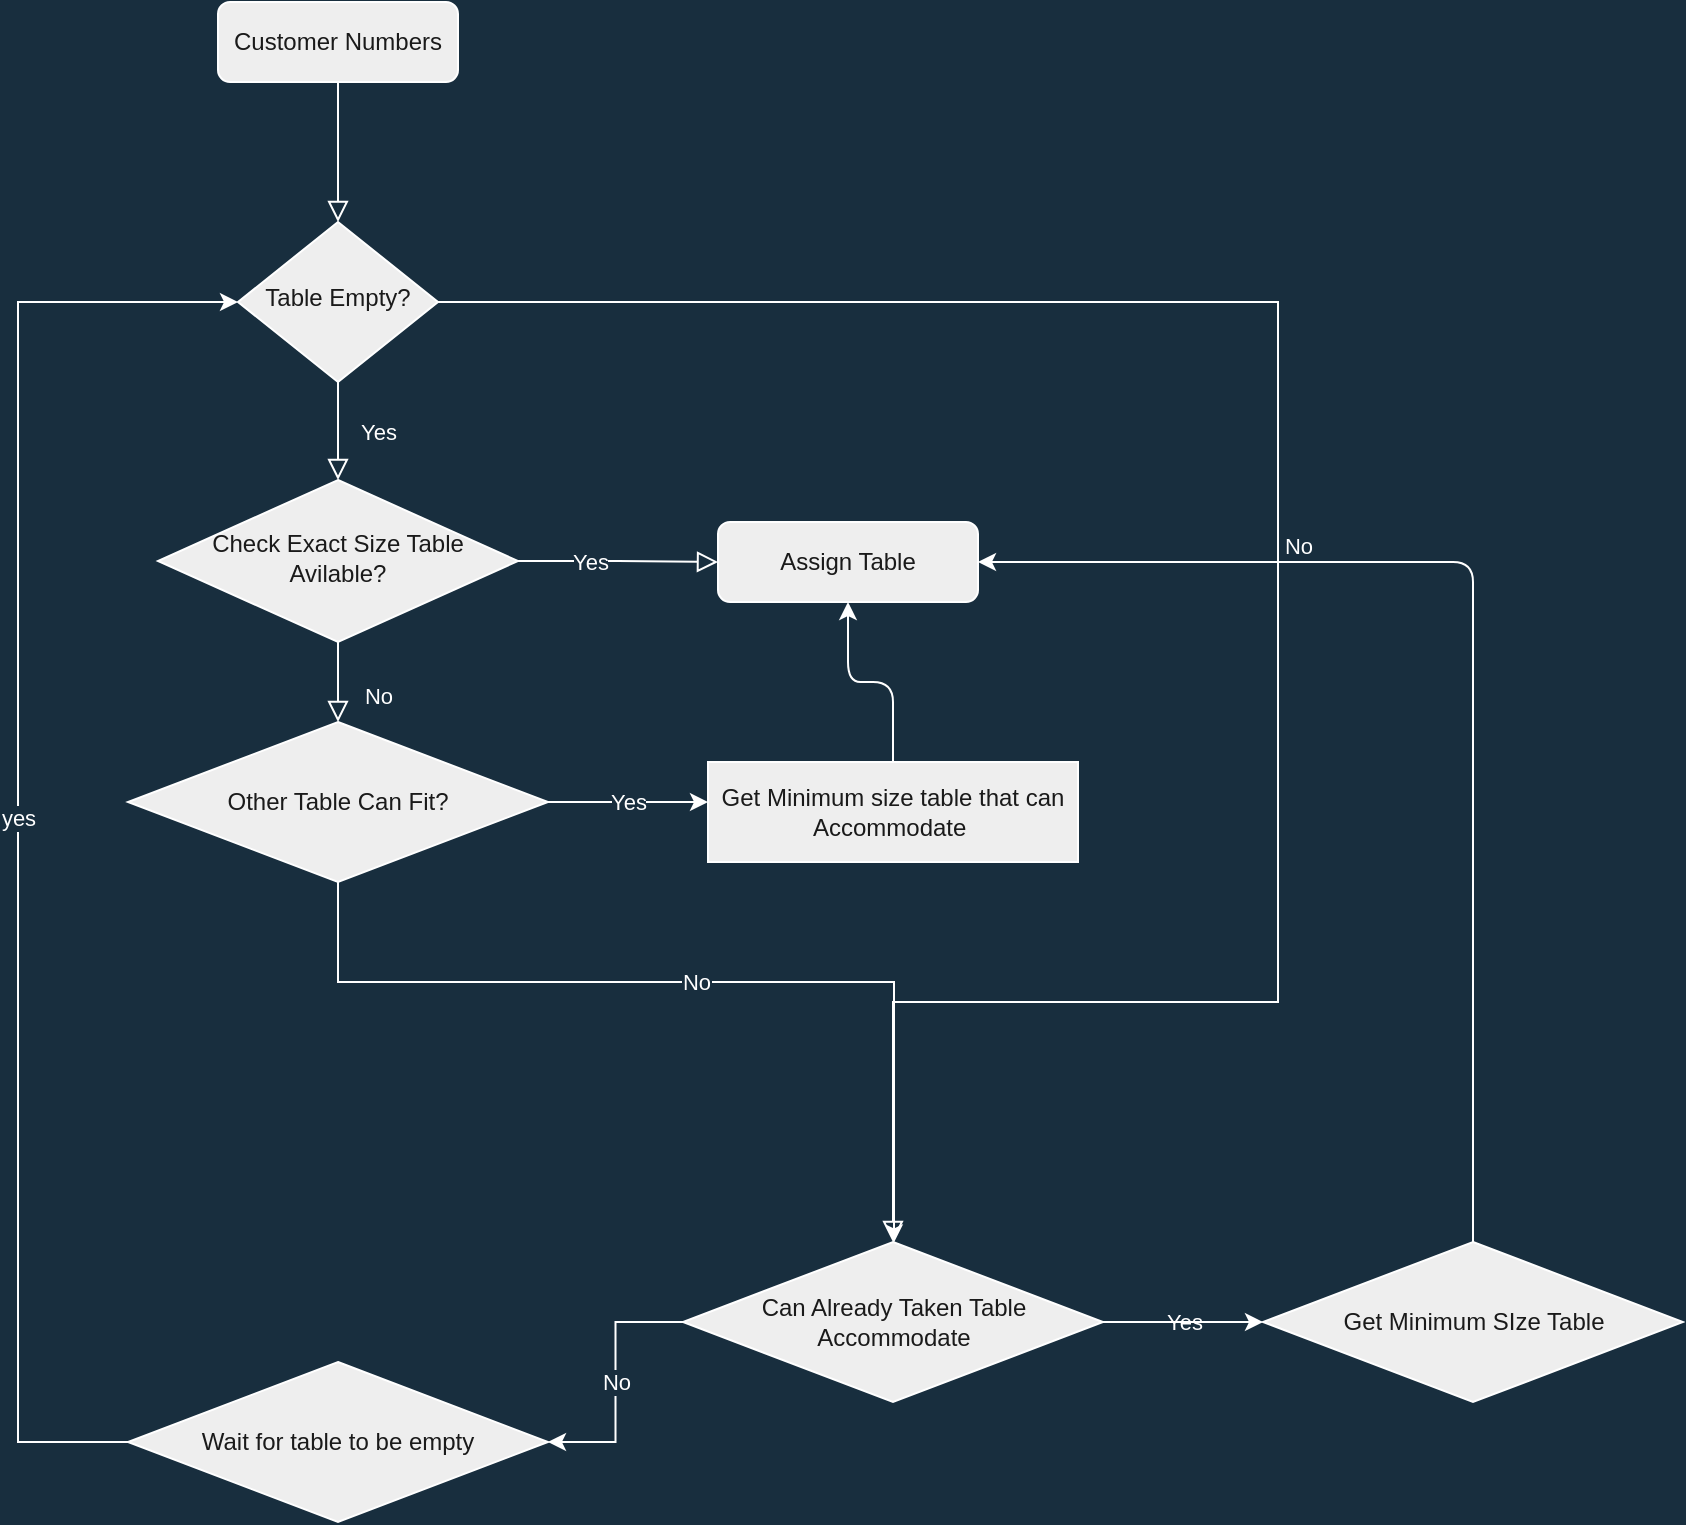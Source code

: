 <mxfile version="14.7.2" type="github">
  <diagram id="C5RBs43oDa-KdzZeNtuy" name="Page-1">
    <mxGraphModel dx="1102" dy="614" grid="1" gridSize="10" guides="1" tooltips="1" connect="1" arrows="1" fold="1" page="1" pageScale="1" pageWidth="827" pageHeight="1169" background="#182E3E" math="0" shadow="0">
      <root>
        <mxCell id="WIyWlLk6GJQsqaUBKTNV-0" />
        <mxCell id="WIyWlLk6GJQsqaUBKTNV-1" parent="WIyWlLk6GJQsqaUBKTNV-0" />
        <mxCell id="WIyWlLk6GJQsqaUBKTNV-2" value="" style="rounded=0;html=1;jettySize=auto;orthogonalLoop=1;fontSize=11;endArrow=block;endFill=0;endSize=8;strokeWidth=1;shadow=0;labelBackgroundColor=none;edgeStyle=orthogonalEdgeStyle;strokeColor=#FFFFFF;fontColor=#FFFFFF;" parent="WIyWlLk6GJQsqaUBKTNV-1" source="WIyWlLk6GJQsqaUBKTNV-3" target="WIyWlLk6GJQsqaUBKTNV-6" edge="1">
          <mxGeometry relative="1" as="geometry" />
        </mxCell>
        <mxCell id="WIyWlLk6GJQsqaUBKTNV-3" value="Customer Numbers" style="rounded=1;whiteSpace=wrap;html=1;fontSize=12;glass=0;strokeWidth=1;shadow=0;fillColor=#EEEEEE;strokeColor=#FFFFFF;fontColor=#1A1A1A;" parent="WIyWlLk6GJQsqaUBKTNV-1" vertex="1">
          <mxGeometry x="140" y="50" width="120" height="40" as="geometry" />
        </mxCell>
        <mxCell id="WIyWlLk6GJQsqaUBKTNV-4" value="Yes" style="rounded=0;html=1;jettySize=auto;orthogonalLoop=1;fontSize=11;endArrow=block;endFill=0;endSize=8;strokeWidth=1;shadow=0;labelBackgroundColor=none;edgeStyle=orthogonalEdgeStyle;strokeColor=#FFFFFF;fontColor=#FFFFFF;" parent="WIyWlLk6GJQsqaUBKTNV-1" source="WIyWlLk6GJQsqaUBKTNV-6" target="WIyWlLk6GJQsqaUBKTNV-10" edge="1">
          <mxGeometry y="20" relative="1" as="geometry">
            <mxPoint as="offset" />
          </mxGeometry>
        </mxCell>
        <mxCell id="WIyWlLk6GJQsqaUBKTNV-5" value="No" style="edgeStyle=orthogonalEdgeStyle;rounded=0;html=1;jettySize=auto;orthogonalLoop=1;fontSize=11;endArrow=block;endFill=0;endSize=8;strokeWidth=1;shadow=0;labelBackgroundColor=none;entryX=0.5;entryY=0;entryDx=0;entryDy=0;strokeColor=#FFFFFF;fontColor=#FFFFFF;" parent="WIyWlLk6GJQsqaUBKTNV-1" source="WIyWlLk6GJQsqaUBKTNV-6" target="Awyrh-yE1JApTF-Jiwux-7" edge="1">
          <mxGeometry y="10" relative="1" as="geometry">
            <mxPoint as="offset" />
            <mxPoint x="660" y="200" as="targetPoint" />
            <Array as="points">
              <mxPoint x="670" y="200" />
              <mxPoint x="670" y="550" />
            </Array>
          </mxGeometry>
        </mxCell>
        <mxCell id="WIyWlLk6GJQsqaUBKTNV-6" value="Table Empty?" style="rhombus;whiteSpace=wrap;html=1;shadow=0;fontFamily=Helvetica;fontSize=12;align=center;strokeWidth=1;spacing=6;spacingTop=-4;fillColor=#EEEEEE;strokeColor=#FFFFFF;fontColor=#1A1A1A;" parent="WIyWlLk6GJQsqaUBKTNV-1" vertex="1">
          <mxGeometry x="150" y="160" width="100" height="80" as="geometry" />
        </mxCell>
        <mxCell id="WIyWlLk6GJQsqaUBKTNV-8" value="No" style="rounded=0;html=1;jettySize=auto;orthogonalLoop=1;fontSize=11;endArrow=block;endFill=0;endSize=8;strokeWidth=1;shadow=0;labelBackgroundColor=none;edgeStyle=orthogonalEdgeStyle;strokeColor=#FFFFFF;fontColor=#FFFFFF;" parent="WIyWlLk6GJQsqaUBKTNV-1" source="WIyWlLk6GJQsqaUBKTNV-10" target="Awyrh-yE1JApTF-Jiwux-4" edge="1">
          <mxGeometry x="0.333" y="20" relative="1" as="geometry">
            <mxPoint as="offset" />
            <mxPoint x="200" y="460" as="targetPoint" />
            <Array as="points">
              <mxPoint x="200" y="410" />
              <mxPoint x="200" y="410" />
            </Array>
          </mxGeometry>
        </mxCell>
        <mxCell id="WIyWlLk6GJQsqaUBKTNV-9" value="" style="edgeStyle=orthogonalEdgeStyle;rounded=0;html=1;jettySize=auto;orthogonalLoop=1;fontSize=11;endArrow=block;endFill=0;endSize=8;strokeWidth=1;shadow=0;labelBackgroundColor=none;strokeColor=#FFFFFF;fontColor=#FFFFFF;" parent="WIyWlLk6GJQsqaUBKTNV-1" source="WIyWlLk6GJQsqaUBKTNV-10" target="WIyWlLk6GJQsqaUBKTNV-12" edge="1">
          <mxGeometry y="10" relative="1" as="geometry">
            <mxPoint as="offset" />
          </mxGeometry>
        </mxCell>
        <mxCell id="Awyrh-yE1JApTF-Jiwux-16" value="Yes" style="edgeLabel;html=1;align=center;verticalAlign=middle;resizable=0;points=[];labelBackgroundColor=#182E3E;fontColor=#FFFFFF;" vertex="1" connectable="0" parent="WIyWlLk6GJQsqaUBKTNV-9">
          <mxGeometry x="-0.284" y="1" relative="1" as="geometry">
            <mxPoint y="1" as="offset" />
          </mxGeometry>
        </mxCell>
        <mxCell id="WIyWlLk6GJQsqaUBKTNV-10" value="Check Exact Size Table Avilable?" style="rhombus;whiteSpace=wrap;html=1;shadow=0;fontFamily=Helvetica;fontSize=12;align=center;strokeWidth=1;spacing=6;spacingTop=-4;fillColor=#EEEEEE;strokeColor=#FFFFFF;fontColor=#1A1A1A;" parent="WIyWlLk6GJQsqaUBKTNV-1" vertex="1">
          <mxGeometry x="110" y="289" width="180" height="81" as="geometry" />
        </mxCell>
        <mxCell id="WIyWlLk6GJQsqaUBKTNV-12" value="Assign Table" style="rounded=1;whiteSpace=wrap;html=1;fontSize=12;glass=0;strokeWidth=1;shadow=0;fillColor=#EEEEEE;strokeColor=#FFFFFF;fontColor=#1A1A1A;" parent="WIyWlLk6GJQsqaUBKTNV-1" vertex="1">
          <mxGeometry x="390" y="310" width="130" height="40" as="geometry" />
        </mxCell>
        <mxCell id="Awyrh-yE1JApTF-Jiwux-6" value="Yes" style="edgeStyle=orthogonalEdgeStyle;rounded=0;orthogonalLoop=1;jettySize=auto;html=1;labelBackgroundColor=#182E3E;strokeColor=#FFFFFF;fontColor=#FFFFFF;" edge="1" parent="WIyWlLk6GJQsqaUBKTNV-1" source="Awyrh-yE1JApTF-Jiwux-4" target="Awyrh-yE1JApTF-Jiwux-5">
          <mxGeometry relative="1" as="geometry">
            <Array as="points">
              <mxPoint x="370" y="450" />
              <mxPoint x="370" y="450" />
            </Array>
          </mxGeometry>
        </mxCell>
        <mxCell id="Awyrh-yE1JApTF-Jiwux-8" value="No" style="edgeStyle=orthogonalEdgeStyle;rounded=0;orthogonalLoop=1;jettySize=auto;html=1;labelBackgroundColor=#182E3E;strokeColor=#FFFFFF;fontColor=#FFFFFF;" edge="1" parent="WIyWlLk6GJQsqaUBKTNV-1" source="Awyrh-yE1JApTF-Jiwux-4" target="Awyrh-yE1JApTF-Jiwux-7">
          <mxGeometry relative="1" as="geometry">
            <Array as="points">
              <mxPoint x="200" y="540" />
              <mxPoint x="478" y="540" />
            </Array>
          </mxGeometry>
        </mxCell>
        <mxCell id="Awyrh-yE1JApTF-Jiwux-4" value="Other Table Can Fit?" style="rhombus;whiteSpace=wrap;html=1;fillColor=#EEEEEE;strokeColor=#FFFFFF;fontColor=#1A1A1A;" vertex="1" parent="WIyWlLk6GJQsqaUBKTNV-1">
          <mxGeometry x="95" y="410" width="210" height="80" as="geometry" />
        </mxCell>
        <mxCell id="Awyrh-yE1JApTF-Jiwux-17" value="" style="edgeStyle=orthogonalEdgeStyle;curved=0;rounded=1;sketch=0;orthogonalLoop=1;jettySize=auto;html=1;fontColor=#FFFFFF;strokeColor=#FFFFFF;" edge="1" parent="WIyWlLk6GJQsqaUBKTNV-1" source="Awyrh-yE1JApTF-Jiwux-5" target="WIyWlLk6GJQsqaUBKTNV-12">
          <mxGeometry relative="1" as="geometry" />
        </mxCell>
        <mxCell id="Awyrh-yE1JApTF-Jiwux-5" value="Get Minimum size table that can Accommodate&amp;nbsp;" style="rectangle;whiteSpace=wrap;html=1;fillColor=#EEEEEE;strokeColor=#FFFFFF;fontColor=#1A1A1A;" vertex="1" parent="WIyWlLk6GJQsqaUBKTNV-1">
          <mxGeometry x="385" y="430" width="185" height="50" as="geometry" />
        </mxCell>
        <mxCell id="Awyrh-yE1JApTF-Jiwux-12" value="No" style="edgeStyle=orthogonalEdgeStyle;rounded=0;orthogonalLoop=1;jettySize=auto;html=1;labelBackgroundColor=#182E3E;strokeColor=#FFFFFF;fontColor=#FFFFFF;" edge="1" parent="WIyWlLk6GJQsqaUBKTNV-1" source="Awyrh-yE1JApTF-Jiwux-7" target="Awyrh-yE1JApTF-Jiwux-11">
          <mxGeometry relative="1" as="geometry" />
        </mxCell>
        <mxCell id="Awyrh-yE1JApTF-Jiwux-21" value="Yes" style="edgeStyle=orthogonalEdgeStyle;curved=0;rounded=1;sketch=0;orthogonalLoop=1;jettySize=auto;html=1;labelBackgroundColor=none;fontColor=#FFFFFF;strokeColor=#FFFFFF;" edge="1" parent="WIyWlLk6GJQsqaUBKTNV-1" source="Awyrh-yE1JApTF-Jiwux-7" target="Awyrh-yE1JApTF-Jiwux-20">
          <mxGeometry relative="1" as="geometry" />
        </mxCell>
        <mxCell id="Awyrh-yE1JApTF-Jiwux-7" value="Can Already Taken Table Accommodate" style="rhombus;whiteSpace=wrap;html=1;fillColor=#EEEEEE;strokeColor=#FFFFFF;fontColor=#1A1A1A;" vertex="1" parent="WIyWlLk6GJQsqaUBKTNV-1">
          <mxGeometry x="372.5" y="670" width="210" height="80" as="geometry" />
        </mxCell>
        <mxCell id="Awyrh-yE1JApTF-Jiwux-13" value="yes" style="edgeStyle=orthogonalEdgeStyle;rounded=0;orthogonalLoop=1;jettySize=auto;html=1;entryX=0;entryY=0.5;entryDx=0;entryDy=0;labelBackgroundColor=#182E3E;strokeColor=#FFFFFF;fontColor=#FFFFFF;" edge="1" parent="WIyWlLk6GJQsqaUBKTNV-1" source="Awyrh-yE1JApTF-Jiwux-11" target="WIyWlLk6GJQsqaUBKTNV-6">
          <mxGeometry relative="1" as="geometry">
            <mxPoint x="40" y="180" as="targetPoint" />
            <Array as="points">
              <mxPoint x="40" y="770" />
              <mxPoint x="40" y="200" />
            </Array>
          </mxGeometry>
        </mxCell>
        <mxCell id="Awyrh-yE1JApTF-Jiwux-11" value="Wait for table to be empty" style="rhombus;whiteSpace=wrap;html=1;fillColor=#EEEEEE;strokeColor=#FFFFFF;fontColor=#1A1A1A;" vertex="1" parent="WIyWlLk6GJQsqaUBKTNV-1">
          <mxGeometry x="95" y="730" width="210" height="80" as="geometry" />
        </mxCell>
        <mxCell id="Awyrh-yE1JApTF-Jiwux-22" style="edgeStyle=orthogonalEdgeStyle;curved=0;rounded=1;sketch=0;orthogonalLoop=1;jettySize=auto;html=1;entryX=1;entryY=0.5;entryDx=0;entryDy=0;labelBackgroundColor=none;fontColor=#FFFFFF;strokeColor=#FFFFFF;" edge="1" parent="WIyWlLk6GJQsqaUBKTNV-1" source="Awyrh-yE1JApTF-Jiwux-20" target="WIyWlLk6GJQsqaUBKTNV-12">
          <mxGeometry relative="1" as="geometry">
            <Array as="points">
              <mxPoint x="768" y="330" />
            </Array>
          </mxGeometry>
        </mxCell>
        <mxCell id="Awyrh-yE1JApTF-Jiwux-20" value="Get Minimum SIze Table" style="rhombus;whiteSpace=wrap;html=1;fillColor=#EEEEEE;strokeColor=#FFFFFF;fontColor=#1A1A1A;" vertex="1" parent="WIyWlLk6GJQsqaUBKTNV-1">
          <mxGeometry x="662.5" y="670" width="210" height="80" as="geometry" />
        </mxCell>
      </root>
    </mxGraphModel>
  </diagram>
</mxfile>
